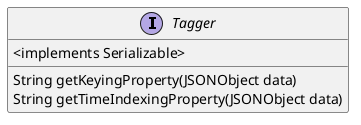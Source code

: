 @startuml
interface Tagger  {
    <implements Serializable>
  String getKeyingProperty(JSONObject data)
  String getTimeIndexingProperty(JSONObject data)
}
@enduml
